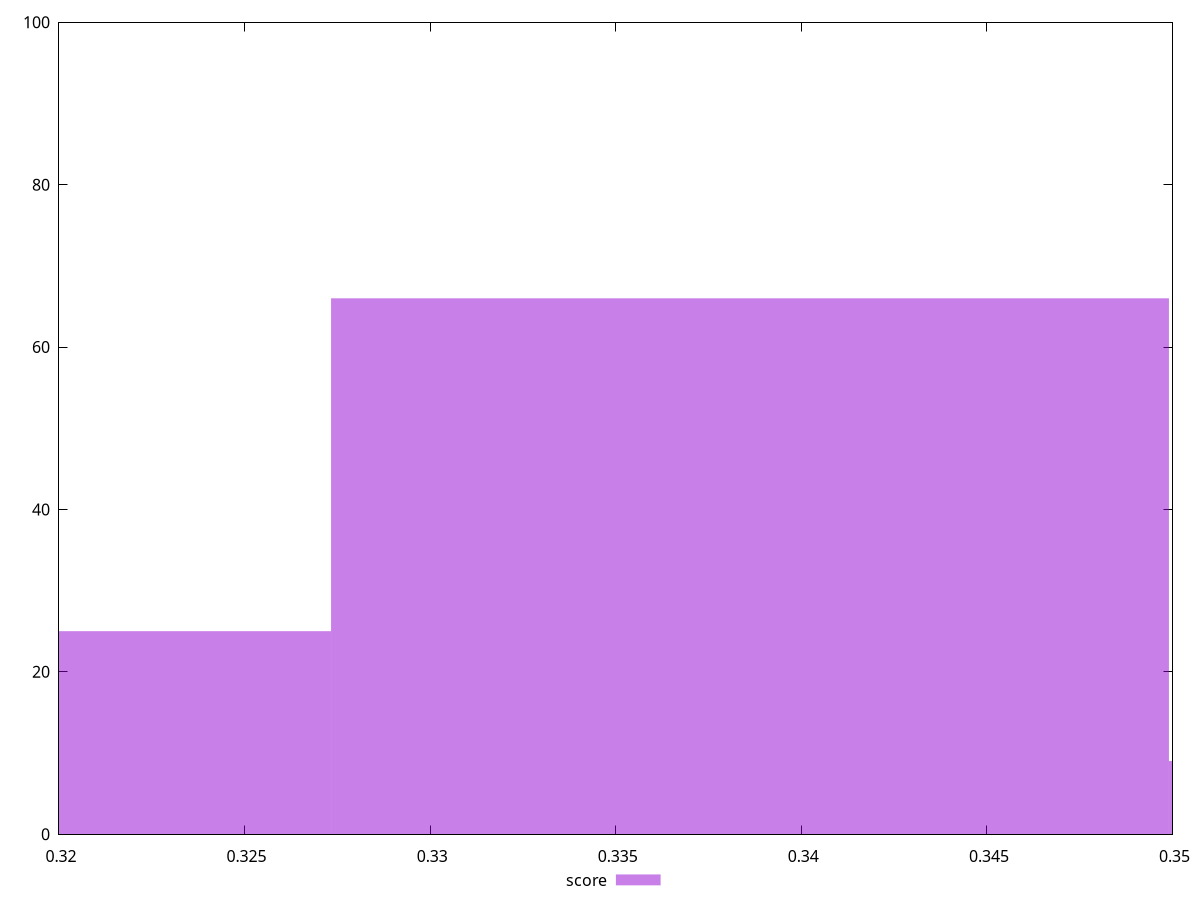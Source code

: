 reset

$score <<EOF
0.31604246039045325 25
0.33861692184691417 66
0.36119138330337514 9
EOF

set key outside below
set boxwidth 0.022574461456460946
set xrange [0.32:0.35]
set yrange [0:100]
set trange [0:100]
set style fill transparent solid 0.5 noborder
set terminal svg size 640, 490 enhanced background rgb 'white'
set output "report_00018_2021-02-10T15-25-16.877Z/unused-javascript/samples/pages+cached+noadtech/score/histogram.svg"

plot $score title "score" with boxes

reset
